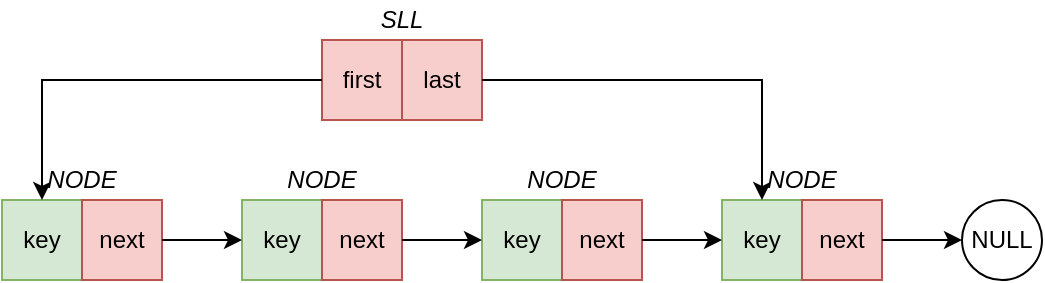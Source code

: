 <mxfile version="21.1.2" type="device">
  <diagram name="Page-1" id="641SGr1tB3ORGkyAg7eR">
    <mxGraphModel dx="574" dy="336" grid="1" gridSize="10" guides="1" tooltips="1" connect="1" arrows="1" fold="1" page="1" pageScale="1" pageWidth="850" pageHeight="1100" math="0" shadow="0">
      <root>
        <mxCell id="0" />
        <mxCell id="1" parent="0" />
        <mxCell id="4KUjSNLQTON8qDOB6Nx--5" value="" style="group" parent="1" vertex="1" connectable="0">
          <mxGeometry x="200" y="360" width="80" height="40" as="geometry" />
        </mxCell>
        <mxCell id="4KUjSNLQTON8qDOB6Nx--3" value="key" style="whiteSpace=wrap;html=1;aspect=fixed;fillColor=#d5e8d4;strokeColor=#82b366;" parent="4KUjSNLQTON8qDOB6Nx--5" vertex="1">
          <mxGeometry width="40" height="40" as="geometry" />
        </mxCell>
        <mxCell id="4KUjSNLQTON8qDOB6Nx--4" value="next" style="whiteSpace=wrap;html=1;aspect=fixed;fillColor=#f8cecc;strokeColor=#b85450;" parent="4KUjSNLQTON8qDOB6Nx--5" vertex="1">
          <mxGeometry x="40" width="40" height="40" as="geometry" />
        </mxCell>
        <mxCell id="4KUjSNLQTON8qDOB6Nx--6" value="" style="group" parent="1" vertex="1" connectable="0">
          <mxGeometry x="320" y="360" width="80" height="40" as="geometry" />
        </mxCell>
        <mxCell id="4KUjSNLQTON8qDOB6Nx--7" value="key" style="whiteSpace=wrap;html=1;aspect=fixed;fillColor=#d5e8d4;strokeColor=#82b366;" parent="4KUjSNLQTON8qDOB6Nx--6" vertex="1">
          <mxGeometry width="40" height="40" as="geometry" />
        </mxCell>
        <mxCell id="4KUjSNLQTON8qDOB6Nx--8" value="next" style="whiteSpace=wrap;html=1;aspect=fixed;fillColor=#f8cecc;strokeColor=#b85450;" parent="4KUjSNLQTON8qDOB6Nx--6" vertex="1">
          <mxGeometry x="40" width="40" height="40" as="geometry" />
        </mxCell>
        <mxCell id="4KUjSNLQTON8qDOB6Nx--9" value="" style="group" parent="1" vertex="1" connectable="0">
          <mxGeometry x="440" y="360" width="80" height="40" as="geometry" />
        </mxCell>
        <mxCell id="4KUjSNLQTON8qDOB6Nx--10" value="key" style="whiteSpace=wrap;html=1;aspect=fixed;fillColor=#d5e8d4;strokeColor=#82b366;" parent="4KUjSNLQTON8qDOB6Nx--9" vertex="1">
          <mxGeometry width="40" height="40" as="geometry" />
        </mxCell>
        <mxCell id="4KUjSNLQTON8qDOB6Nx--11" value="next" style="whiteSpace=wrap;html=1;aspect=fixed;fillColor=#f8cecc;strokeColor=#b85450;" parent="4KUjSNLQTON8qDOB6Nx--9" vertex="1">
          <mxGeometry x="40" width="40" height="40" as="geometry" />
        </mxCell>
        <mxCell id="4KUjSNLQTON8qDOB6Nx--12" value="" style="group" parent="1" vertex="1" connectable="0">
          <mxGeometry x="560" y="360" width="80" height="40" as="geometry" />
        </mxCell>
        <mxCell id="4KUjSNLQTON8qDOB6Nx--13" value="key" style="whiteSpace=wrap;html=1;aspect=fixed;fillColor=#d5e8d4;strokeColor=#82b366;" parent="4KUjSNLQTON8qDOB6Nx--12" vertex="1">
          <mxGeometry width="40" height="40" as="geometry" />
        </mxCell>
        <mxCell id="4KUjSNLQTON8qDOB6Nx--14" value="next" style="whiteSpace=wrap;html=1;aspect=fixed;fillColor=#f8cecc;strokeColor=#b85450;" parent="4KUjSNLQTON8qDOB6Nx--12" vertex="1">
          <mxGeometry x="40" width="40" height="40" as="geometry" />
        </mxCell>
        <mxCell id="4KUjSNLQTON8qDOB6Nx--15" value="NULL" style="ellipse;whiteSpace=wrap;html=1;aspect=fixed;" parent="1" vertex="1">
          <mxGeometry x="680" y="360" width="40" height="40" as="geometry" />
        </mxCell>
        <mxCell id="4KUjSNLQTON8qDOB6Nx--17" value="" style="group" parent="1" vertex="1" connectable="0">
          <mxGeometry x="360" y="280" width="80" height="40" as="geometry" />
        </mxCell>
        <mxCell id="4KUjSNLQTON8qDOB6Nx--18" value="first" style="whiteSpace=wrap;html=1;aspect=fixed;fillColor=#f8cecc;strokeColor=#b85450;" parent="4KUjSNLQTON8qDOB6Nx--17" vertex="1">
          <mxGeometry width="40" height="40" as="geometry" />
        </mxCell>
        <mxCell id="4KUjSNLQTON8qDOB6Nx--19" value="last" style="whiteSpace=wrap;html=1;aspect=fixed;fillColor=#f8cecc;strokeColor=#b85450;" parent="4KUjSNLQTON8qDOB6Nx--17" vertex="1">
          <mxGeometry x="40" width="40" height="40" as="geometry" />
        </mxCell>
        <mxCell id="4KUjSNLQTON8qDOB6Nx--21" style="edgeStyle=orthogonalEdgeStyle;rounded=0;orthogonalLoop=1;jettySize=auto;html=1;exitX=1;exitY=0.5;exitDx=0;exitDy=0;entryX=0;entryY=0.5;entryDx=0;entryDy=0;" parent="1" source="4KUjSNLQTON8qDOB6Nx--4" target="4KUjSNLQTON8qDOB6Nx--7" edge="1">
          <mxGeometry relative="1" as="geometry" />
        </mxCell>
        <mxCell id="4KUjSNLQTON8qDOB6Nx--22" style="edgeStyle=orthogonalEdgeStyle;rounded=0;orthogonalLoop=1;jettySize=auto;html=1;exitX=1;exitY=0.5;exitDx=0;exitDy=0;entryX=0;entryY=0.5;entryDx=0;entryDy=0;" parent="1" source="4KUjSNLQTON8qDOB6Nx--8" target="4KUjSNLQTON8qDOB6Nx--10" edge="1">
          <mxGeometry relative="1" as="geometry" />
        </mxCell>
        <mxCell id="4KUjSNLQTON8qDOB6Nx--23" style="edgeStyle=orthogonalEdgeStyle;rounded=0;orthogonalLoop=1;jettySize=auto;html=1;exitX=1;exitY=0.5;exitDx=0;exitDy=0;entryX=0;entryY=0.5;entryDx=0;entryDy=0;" parent="1" source="4KUjSNLQTON8qDOB6Nx--11" target="4KUjSNLQTON8qDOB6Nx--13" edge="1">
          <mxGeometry relative="1" as="geometry" />
        </mxCell>
        <mxCell id="4KUjSNLQTON8qDOB6Nx--24" style="edgeStyle=orthogonalEdgeStyle;rounded=0;orthogonalLoop=1;jettySize=auto;html=1;exitX=1;exitY=0.5;exitDx=0;exitDy=0;entryX=0;entryY=0.5;entryDx=0;entryDy=0;" parent="1" source="4KUjSNLQTON8qDOB6Nx--14" target="4KUjSNLQTON8qDOB6Nx--15" edge="1">
          <mxGeometry relative="1" as="geometry" />
        </mxCell>
        <mxCell id="4KUjSNLQTON8qDOB6Nx--25" style="edgeStyle=orthogonalEdgeStyle;rounded=0;orthogonalLoop=1;jettySize=auto;html=1;exitX=0;exitY=0.5;exitDx=0;exitDy=0;entryX=0.5;entryY=0;entryDx=0;entryDy=0;" parent="1" source="4KUjSNLQTON8qDOB6Nx--18" target="4KUjSNLQTON8qDOB6Nx--3" edge="1">
          <mxGeometry relative="1" as="geometry" />
        </mxCell>
        <mxCell id="4KUjSNLQTON8qDOB6Nx--26" style="edgeStyle=orthogonalEdgeStyle;rounded=0;orthogonalLoop=1;jettySize=auto;html=1;exitX=1;exitY=0.5;exitDx=0;exitDy=0;entryX=0.5;entryY=0;entryDx=0;entryDy=0;" parent="1" source="4KUjSNLQTON8qDOB6Nx--19" target="4KUjSNLQTON8qDOB6Nx--13" edge="1">
          <mxGeometry relative="1" as="geometry" />
        </mxCell>
        <mxCell id="4KUjSNLQTON8qDOB6Nx--27" value="&lt;i&gt;SLL&lt;/i&gt;" style="text;html=1;strokeColor=none;fillColor=none;align=center;verticalAlign=middle;whiteSpace=wrap;rounded=0;" parent="1" vertex="1">
          <mxGeometry x="370" y="260" width="60" height="20" as="geometry" />
        </mxCell>
        <mxCell id="4KUjSNLQTON8qDOB6Nx--28" value="&lt;i&gt;NODE&lt;/i&gt;" style="text;html=1;strokeColor=none;fillColor=none;align=center;verticalAlign=middle;whiteSpace=wrap;rounded=0;" parent="1" vertex="1">
          <mxGeometry x="210" y="340" width="60" height="20" as="geometry" />
        </mxCell>
        <mxCell id="4KUjSNLQTON8qDOB6Nx--29" value="&lt;i&gt;NODE&lt;/i&gt;" style="text;html=1;strokeColor=none;fillColor=none;align=center;verticalAlign=middle;whiteSpace=wrap;rounded=0;" parent="1" vertex="1">
          <mxGeometry x="330" y="340" width="60" height="20" as="geometry" />
        </mxCell>
        <mxCell id="4KUjSNLQTON8qDOB6Nx--30" value="&lt;i&gt;NODE&lt;/i&gt;" style="text;html=1;strokeColor=none;fillColor=none;align=center;verticalAlign=middle;whiteSpace=wrap;rounded=0;" parent="1" vertex="1">
          <mxGeometry x="450" y="340" width="60" height="20" as="geometry" />
        </mxCell>
        <mxCell id="4KUjSNLQTON8qDOB6Nx--31" value="&lt;i&gt;NODE&lt;/i&gt;" style="text;html=1;strokeColor=none;fillColor=none;align=center;verticalAlign=middle;whiteSpace=wrap;rounded=0;" parent="1" vertex="1">
          <mxGeometry x="570" y="340" width="60" height="20" as="geometry" />
        </mxCell>
      </root>
    </mxGraphModel>
  </diagram>
</mxfile>
